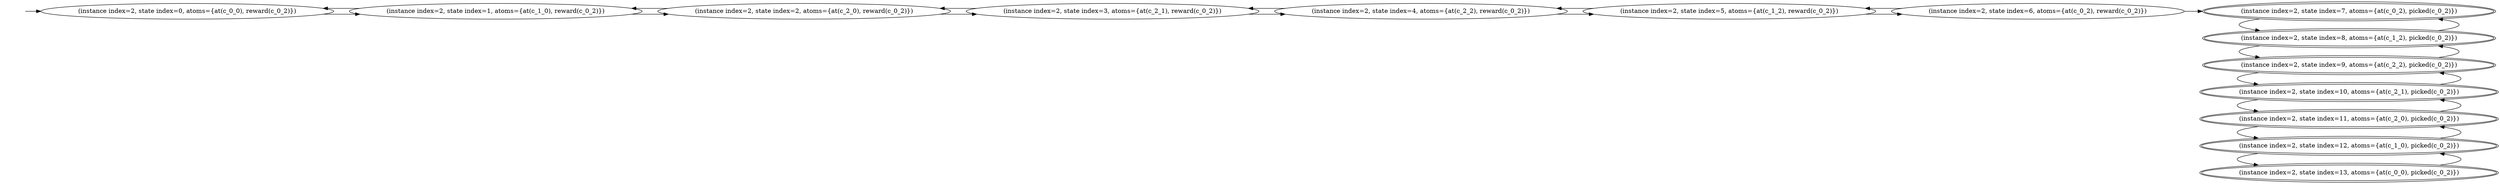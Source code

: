 digraph {
rankdir="LR"
s0[label="(instance index=2, state index=0, atoms={at(c_0_0), reward(c_0_2)})"]
s1[label="(instance index=2, state index=1, atoms={at(c_1_0), reward(c_0_2)})"]
s2[label="(instance index=2, state index=2, atoms={at(c_2_0), reward(c_0_2)})"]
s3[label="(instance index=2, state index=3, atoms={at(c_2_1), reward(c_0_2)})"]
s4[label="(instance index=2, state index=4, atoms={at(c_2_2), reward(c_0_2)})"]
s5[label="(instance index=2, state index=5, atoms={at(c_1_2), reward(c_0_2)})"]
s6[label="(instance index=2, state index=6, atoms={at(c_0_2), reward(c_0_2)})"]
s13[peripheries=2,label="(instance index=2, state index=13, atoms={at(c_0_0), picked(c_0_2)})"]
s12[peripheries=2,label="(instance index=2, state index=12, atoms={at(c_1_0), picked(c_0_2)})"]
s11[peripheries=2,label="(instance index=2, state index=11, atoms={at(c_2_0), picked(c_0_2)})"]
s10[peripheries=2,label="(instance index=2, state index=10, atoms={at(c_2_1), picked(c_0_2)})"]
s9[peripheries=2,label="(instance index=2, state index=9, atoms={at(c_2_2), picked(c_0_2)})"]
s8[peripheries=2,label="(instance index=2, state index=8, atoms={at(c_1_2), picked(c_0_2)})"]
s7[peripheries=2,label="(instance index=2, state index=7, atoms={at(c_0_2), picked(c_0_2)})"]
Dangling [ label = "", style = invis ]
{ rank = same; Dangling }
Dangling -> s0
{ rank = same; s0}
{ rank = same; s1}
{ rank = same; s2}
{ rank = same; s3}
{ rank = same; s4}
{ rank = same; s5}
{ rank = same; s6}
{ rank = same; s13,s12,s11,s10,s9,s8,s7}
{
s0->s1
}
{
s1->s2
s1->s0
}
{
s2->s3
s2->s1
}
{
s3->s4
s3->s2
}
{
s4->s3
s4->s5
}
{
s5->s4
s5->s6
}
{
s6->s7
s6->s5
}
{
s13->s12
s12->s11
s12->s13
s11->s10
s11->s12
s10->s9
s10->s11
s9->s10
s9->s8
s8->s9
s8->s7
s7->s8
}
}
